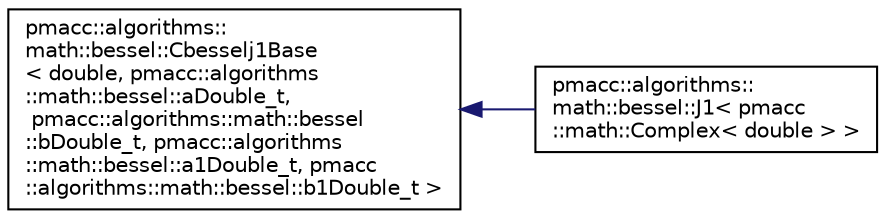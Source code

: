 digraph "Graphical Class Hierarchy"
{
 // LATEX_PDF_SIZE
  edge [fontname="Helvetica",fontsize="10",labelfontname="Helvetica",labelfontsize="10"];
  node [fontname="Helvetica",fontsize="10",shape=record];
  rankdir="LR";
  Node0 [label="pmacc::algorithms::\lmath::bessel::Cbesselj1Base\l\< double, pmacc::algorithms\l::math::bessel::aDouble_t,\l pmacc::algorithms::math::bessel\l::bDouble_t, pmacc::algorithms\l::math::bessel::a1Double_t, pmacc\l::algorithms::math::bessel::b1Double_t \>",height=0.2,width=0.4,color="black", fillcolor="white", style="filled",URL="$structpmacc_1_1algorithms_1_1math_1_1bessel_1_1_cbesselj1_base.html",tooltip=" "];
  Node0 -> Node1 [dir="back",color="midnightblue",fontsize="10",style="solid",fontname="Helvetica"];
  Node1 [label="pmacc::algorithms::\lmath::bessel::J1\< pmacc\l::math::Complex\< double \> \>",height=0.2,width=0.4,color="black", fillcolor="white", style="filled",URL="$structpmacc_1_1algorithms_1_1math_1_1bessel_1_1_j1_3_01pmacc_1_1math_1_1_complex_3_01double_01_4_01_4.html",tooltip=" "];
}
